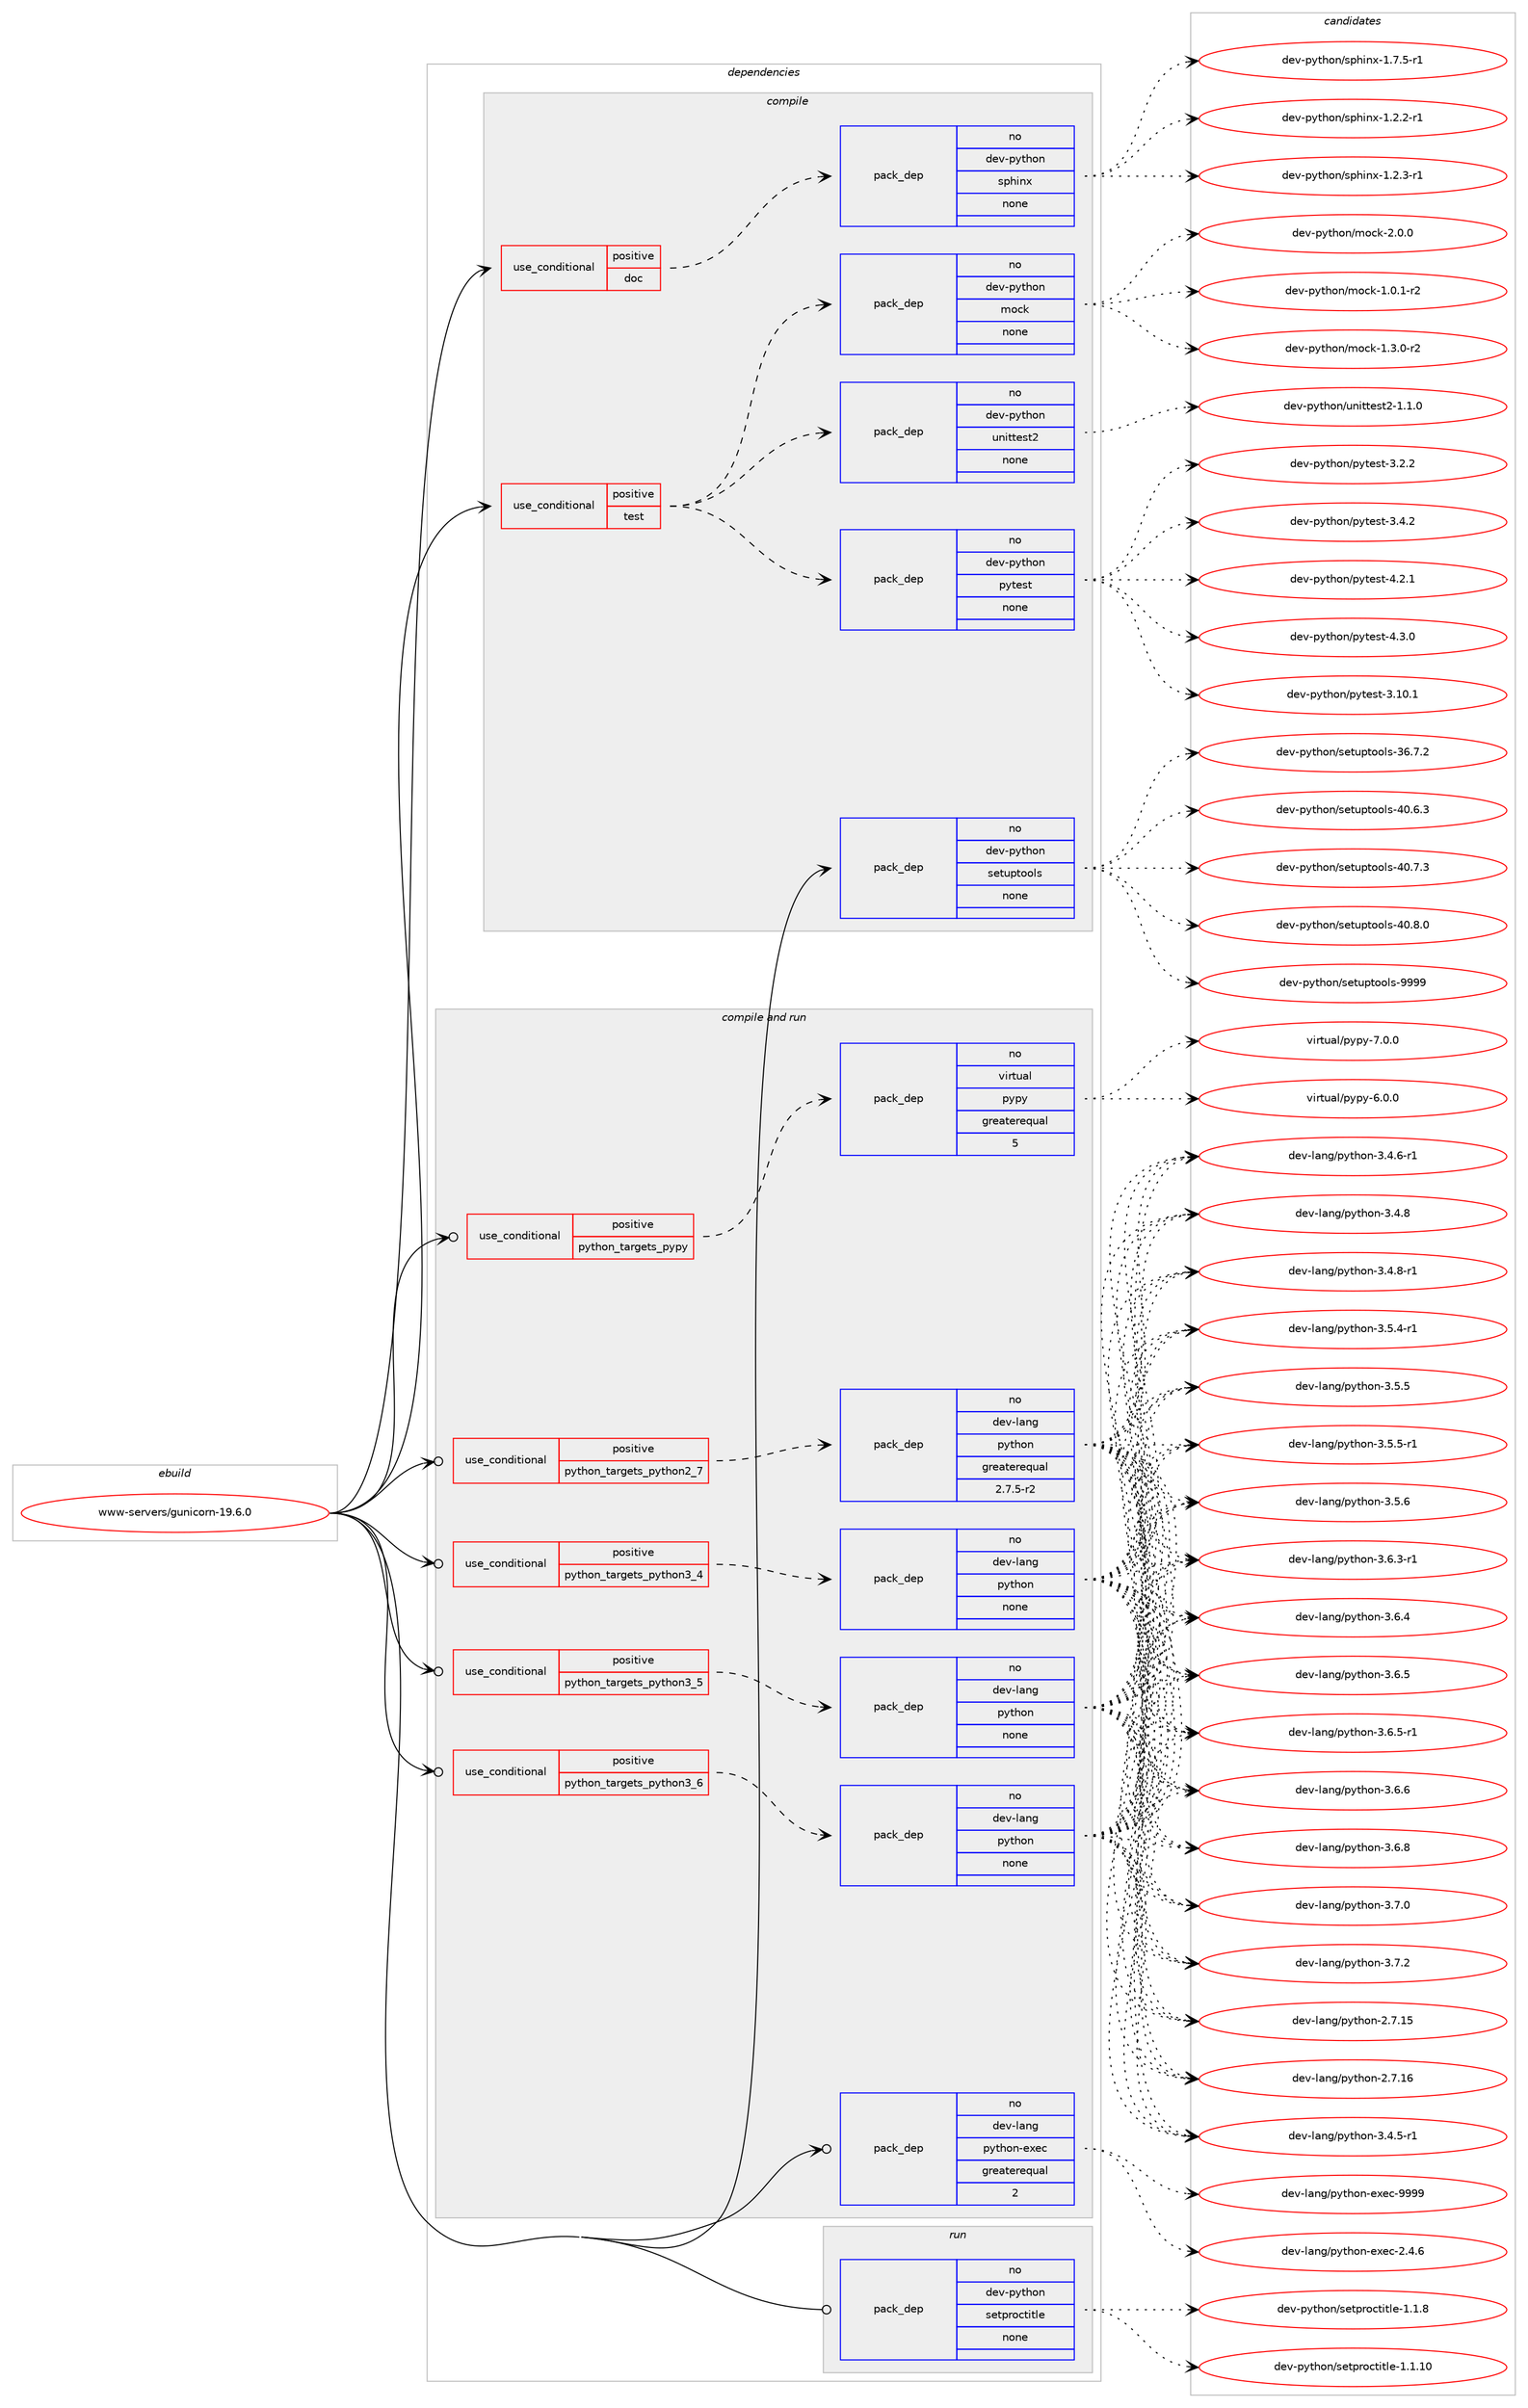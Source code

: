 digraph prolog {

# *************
# Graph options
# *************

newrank=true;
concentrate=true;
compound=true;
graph [rankdir=LR,fontname=Helvetica,fontsize=10,ranksep=1.5];#, ranksep=2.5, nodesep=0.2];
edge  [arrowhead=vee];
node  [fontname=Helvetica,fontsize=10];

# **********
# The ebuild
# **********

subgraph cluster_leftcol {
color=gray;
rank=same;
label=<<i>ebuild</i>>;
id [label="www-servers/gunicorn-19.6.0", color=red, width=4, href="../www-servers/gunicorn-19.6.0.svg"];
}

# ****************
# The dependencies
# ****************

subgraph cluster_midcol {
color=gray;
label=<<i>dependencies</i>>;
subgraph cluster_compile {
fillcolor="#eeeeee";
style=filled;
label=<<i>compile</i>>;
subgraph cond464509 {
dependency1751226 [label=<<TABLE BORDER="0" CELLBORDER="1" CELLSPACING="0" CELLPADDING="4"><TR><TD ROWSPAN="3" CELLPADDING="10">use_conditional</TD></TR><TR><TD>positive</TD></TR><TR><TD>doc</TD></TR></TABLE>>, shape=none, color=red];
subgraph pack1257428 {
dependency1751227 [label=<<TABLE BORDER="0" CELLBORDER="1" CELLSPACING="0" CELLPADDING="4" WIDTH="220"><TR><TD ROWSPAN="6" CELLPADDING="30">pack_dep</TD></TR><TR><TD WIDTH="110">no</TD></TR><TR><TD>dev-python</TD></TR><TR><TD>sphinx</TD></TR><TR><TD>none</TD></TR><TR><TD></TD></TR></TABLE>>, shape=none, color=blue];
}
dependency1751226:e -> dependency1751227:w [weight=20,style="dashed",arrowhead="vee"];
}
id:e -> dependency1751226:w [weight=20,style="solid",arrowhead="vee"];
subgraph cond464510 {
dependency1751228 [label=<<TABLE BORDER="0" CELLBORDER="1" CELLSPACING="0" CELLPADDING="4"><TR><TD ROWSPAN="3" CELLPADDING="10">use_conditional</TD></TR><TR><TD>positive</TD></TR><TR><TD>test</TD></TR></TABLE>>, shape=none, color=red];
subgraph pack1257429 {
dependency1751229 [label=<<TABLE BORDER="0" CELLBORDER="1" CELLSPACING="0" CELLPADDING="4" WIDTH="220"><TR><TD ROWSPAN="6" CELLPADDING="30">pack_dep</TD></TR><TR><TD WIDTH="110">no</TD></TR><TR><TD>dev-python</TD></TR><TR><TD>mock</TD></TR><TR><TD>none</TD></TR><TR><TD></TD></TR></TABLE>>, shape=none, color=blue];
}
dependency1751228:e -> dependency1751229:w [weight=20,style="dashed",arrowhead="vee"];
subgraph pack1257430 {
dependency1751230 [label=<<TABLE BORDER="0" CELLBORDER="1" CELLSPACING="0" CELLPADDING="4" WIDTH="220"><TR><TD ROWSPAN="6" CELLPADDING="30">pack_dep</TD></TR><TR><TD WIDTH="110">no</TD></TR><TR><TD>dev-python</TD></TR><TR><TD>pytest</TD></TR><TR><TD>none</TD></TR><TR><TD></TD></TR></TABLE>>, shape=none, color=blue];
}
dependency1751228:e -> dependency1751230:w [weight=20,style="dashed",arrowhead="vee"];
subgraph pack1257431 {
dependency1751231 [label=<<TABLE BORDER="0" CELLBORDER="1" CELLSPACING="0" CELLPADDING="4" WIDTH="220"><TR><TD ROWSPAN="6" CELLPADDING="30">pack_dep</TD></TR><TR><TD WIDTH="110">no</TD></TR><TR><TD>dev-python</TD></TR><TR><TD>unittest2</TD></TR><TR><TD>none</TD></TR><TR><TD></TD></TR></TABLE>>, shape=none, color=blue];
}
dependency1751228:e -> dependency1751231:w [weight=20,style="dashed",arrowhead="vee"];
}
id:e -> dependency1751228:w [weight=20,style="solid",arrowhead="vee"];
subgraph pack1257432 {
dependency1751232 [label=<<TABLE BORDER="0" CELLBORDER="1" CELLSPACING="0" CELLPADDING="4" WIDTH="220"><TR><TD ROWSPAN="6" CELLPADDING="30">pack_dep</TD></TR><TR><TD WIDTH="110">no</TD></TR><TR><TD>dev-python</TD></TR><TR><TD>setuptools</TD></TR><TR><TD>none</TD></TR><TR><TD></TD></TR></TABLE>>, shape=none, color=blue];
}
id:e -> dependency1751232:w [weight=20,style="solid",arrowhead="vee"];
}
subgraph cluster_compileandrun {
fillcolor="#eeeeee";
style=filled;
label=<<i>compile and run</i>>;
subgraph cond464511 {
dependency1751233 [label=<<TABLE BORDER="0" CELLBORDER="1" CELLSPACING="0" CELLPADDING="4"><TR><TD ROWSPAN="3" CELLPADDING="10">use_conditional</TD></TR><TR><TD>positive</TD></TR><TR><TD>python_targets_pypy</TD></TR></TABLE>>, shape=none, color=red];
subgraph pack1257433 {
dependency1751234 [label=<<TABLE BORDER="0" CELLBORDER="1" CELLSPACING="0" CELLPADDING="4" WIDTH="220"><TR><TD ROWSPAN="6" CELLPADDING="30">pack_dep</TD></TR><TR><TD WIDTH="110">no</TD></TR><TR><TD>virtual</TD></TR><TR><TD>pypy</TD></TR><TR><TD>greaterequal</TD></TR><TR><TD>5</TD></TR></TABLE>>, shape=none, color=blue];
}
dependency1751233:e -> dependency1751234:w [weight=20,style="dashed",arrowhead="vee"];
}
id:e -> dependency1751233:w [weight=20,style="solid",arrowhead="odotvee"];
subgraph cond464512 {
dependency1751235 [label=<<TABLE BORDER="0" CELLBORDER="1" CELLSPACING="0" CELLPADDING="4"><TR><TD ROWSPAN="3" CELLPADDING="10">use_conditional</TD></TR><TR><TD>positive</TD></TR><TR><TD>python_targets_python2_7</TD></TR></TABLE>>, shape=none, color=red];
subgraph pack1257434 {
dependency1751236 [label=<<TABLE BORDER="0" CELLBORDER="1" CELLSPACING="0" CELLPADDING="4" WIDTH="220"><TR><TD ROWSPAN="6" CELLPADDING="30">pack_dep</TD></TR><TR><TD WIDTH="110">no</TD></TR><TR><TD>dev-lang</TD></TR><TR><TD>python</TD></TR><TR><TD>greaterequal</TD></TR><TR><TD>2.7.5-r2</TD></TR></TABLE>>, shape=none, color=blue];
}
dependency1751235:e -> dependency1751236:w [weight=20,style="dashed",arrowhead="vee"];
}
id:e -> dependency1751235:w [weight=20,style="solid",arrowhead="odotvee"];
subgraph cond464513 {
dependency1751237 [label=<<TABLE BORDER="0" CELLBORDER="1" CELLSPACING="0" CELLPADDING="4"><TR><TD ROWSPAN="3" CELLPADDING="10">use_conditional</TD></TR><TR><TD>positive</TD></TR><TR><TD>python_targets_python3_4</TD></TR></TABLE>>, shape=none, color=red];
subgraph pack1257435 {
dependency1751238 [label=<<TABLE BORDER="0" CELLBORDER="1" CELLSPACING="0" CELLPADDING="4" WIDTH="220"><TR><TD ROWSPAN="6" CELLPADDING="30">pack_dep</TD></TR><TR><TD WIDTH="110">no</TD></TR><TR><TD>dev-lang</TD></TR><TR><TD>python</TD></TR><TR><TD>none</TD></TR><TR><TD></TD></TR></TABLE>>, shape=none, color=blue];
}
dependency1751237:e -> dependency1751238:w [weight=20,style="dashed",arrowhead="vee"];
}
id:e -> dependency1751237:w [weight=20,style="solid",arrowhead="odotvee"];
subgraph cond464514 {
dependency1751239 [label=<<TABLE BORDER="0" CELLBORDER="1" CELLSPACING="0" CELLPADDING="4"><TR><TD ROWSPAN="3" CELLPADDING="10">use_conditional</TD></TR><TR><TD>positive</TD></TR><TR><TD>python_targets_python3_5</TD></TR></TABLE>>, shape=none, color=red];
subgraph pack1257436 {
dependency1751240 [label=<<TABLE BORDER="0" CELLBORDER="1" CELLSPACING="0" CELLPADDING="4" WIDTH="220"><TR><TD ROWSPAN="6" CELLPADDING="30">pack_dep</TD></TR><TR><TD WIDTH="110">no</TD></TR><TR><TD>dev-lang</TD></TR><TR><TD>python</TD></TR><TR><TD>none</TD></TR><TR><TD></TD></TR></TABLE>>, shape=none, color=blue];
}
dependency1751239:e -> dependency1751240:w [weight=20,style="dashed",arrowhead="vee"];
}
id:e -> dependency1751239:w [weight=20,style="solid",arrowhead="odotvee"];
subgraph cond464515 {
dependency1751241 [label=<<TABLE BORDER="0" CELLBORDER="1" CELLSPACING="0" CELLPADDING="4"><TR><TD ROWSPAN="3" CELLPADDING="10">use_conditional</TD></TR><TR><TD>positive</TD></TR><TR><TD>python_targets_python3_6</TD></TR></TABLE>>, shape=none, color=red];
subgraph pack1257437 {
dependency1751242 [label=<<TABLE BORDER="0" CELLBORDER="1" CELLSPACING="0" CELLPADDING="4" WIDTH="220"><TR><TD ROWSPAN="6" CELLPADDING="30">pack_dep</TD></TR><TR><TD WIDTH="110">no</TD></TR><TR><TD>dev-lang</TD></TR><TR><TD>python</TD></TR><TR><TD>none</TD></TR><TR><TD></TD></TR></TABLE>>, shape=none, color=blue];
}
dependency1751241:e -> dependency1751242:w [weight=20,style="dashed",arrowhead="vee"];
}
id:e -> dependency1751241:w [weight=20,style="solid",arrowhead="odotvee"];
subgraph pack1257438 {
dependency1751243 [label=<<TABLE BORDER="0" CELLBORDER="1" CELLSPACING="0" CELLPADDING="4" WIDTH="220"><TR><TD ROWSPAN="6" CELLPADDING="30">pack_dep</TD></TR><TR><TD WIDTH="110">no</TD></TR><TR><TD>dev-lang</TD></TR><TR><TD>python-exec</TD></TR><TR><TD>greaterequal</TD></TR><TR><TD>2</TD></TR></TABLE>>, shape=none, color=blue];
}
id:e -> dependency1751243:w [weight=20,style="solid",arrowhead="odotvee"];
}
subgraph cluster_run {
fillcolor="#eeeeee";
style=filled;
label=<<i>run</i>>;
subgraph pack1257439 {
dependency1751244 [label=<<TABLE BORDER="0" CELLBORDER="1" CELLSPACING="0" CELLPADDING="4" WIDTH="220"><TR><TD ROWSPAN="6" CELLPADDING="30">pack_dep</TD></TR><TR><TD WIDTH="110">no</TD></TR><TR><TD>dev-python</TD></TR><TR><TD>setproctitle</TD></TR><TR><TD>none</TD></TR><TR><TD></TD></TR></TABLE>>, shape=none, color=blue];
}
id:e -> dependency1751244:w [weight=20,style="solid",arrowhead="odot"];
}
}

# **************
# The candidates
# **************

subgraph cluster_choices {
rank=same;
color=gray;
label=<<i>candidates</i>>;

subgraph choice1257428 {
color=black;
nodesep=1;
choice10010111845112121116104111110471151121041051101204549465046504511449 [label="dev-python/sphinx-1.2.2-r1", color=red, width=4,href="../dev-python/sphinx-1.2.2-r1.svg"];
choice10010111845112121116104111110471151121041051101204549465046514511449 [label="dev-python/sphinx-1.2.3-r1", color=red, width=4,href="../dev-python/sphinx-1.2.3-r1.svg"];
choice10010111845112121116104111110471151121041051101204549465546534511449 [label="dev-python/sphinx-1.7.5-r1", color=red, width=4,href="../dev-python/sphinx-1.7.5-r1.svg"];
dependency1751227:e -> choice10010111845112121116104111110471151121041051101204549465046504511449:w [style=dotted,weight="100"];
dependency1751227:e -> choice10010111845112121116104111110471151121041051101204549465046514511449:w [style=dotted,weight="100"];
dependency1751227:e -> choice10010111845112121116104111110471151121041051101204549465546534511449:w [style=dotted,weight="100"];
}
subgraph choice1257429 {
color=black;
nodesep=1;
choice1001011184511212111610411111047109111991074549464846494511450 [label="dev-python/mock-1.0.1-r2", color=red, width=4,href="../dev-python/mock-1.0.1-r2.svg"];
choice1001011184511212111610411111047109111991074549465146484511450 [label="dev-python/mock-1.3.0-r2", color=red, width=4,href="../dev-python/mock-1.3.0-r2.svg"];
choice100101118451121211161041111104710911199107455046484648 [label="dev-python/mock-2.0.0", color=red, width=4,href="../dev-python/mock-2.0.0.svg"];
dependency1751229:e -> choice1001011184511212111610411111047109111991074549464846494511450:w [style=dotted,weight="100"];
dependency1751229:e -> choice1001011184511212111610411111047109111991074549465146484511450:w [style=dotted,weight="100"];
dependency1751229:e -> choice100101118451121211161041111104710911199107455046484648:w [style=dotted,weight="100"];
}
subgraph choice1257430 {
color=black;
nodesep=1;
choice100101118451121211161041111104711212111610111511645514649484649 [label="dev-python/pytest-3.10.1", color=red, width=4,href="../dev-python/pytest-3.10.1.svg"];
choice1001011184511212111610411111047112121116101115116455146504650 [label="dev-python/pytest-3.2.2", color=red, width=4,href="../dev-python/pytest-3.2.2.svg"];
choice1001011184511212111610411111047112121116101115116455146524650 [label="dev-python/pytest-3.4.2", color=red, width=4,href="../dev-python/pytest-3.4.2.svg"];
choice1001011184511212111610411111047112121116101115116455246504649 [label="dev-python/pytest-4.2.1", color=red, width=4,href="../dev-python/pytest-4.2.1.svg"];
choice1001011184511212111610411111047112121116101115116455246514648 [label="dev-python/pytest-4.3.0", color=red, width=4,href="../dev-python/pytest-4.3.0.svg"];
dependency1751230:e -> choice100101118451121211161041111104711212111610111511645514649484649:w [style=dotted,weight="100"];
dependency1751230:e -> choice1001011184511212111610411111047112121116101115116455146504650:w [style=dotted,weight="100"];
dependency1751230:e -> choice1001011184511212111610411111047112121116101115116455146524650:w [style=dotted,weight="100"];
dependency1751230:e -> choice1001011184511212111610411111047112121116101115116455246504649:w [style=dotted,weight="100"];
dependency1751230:e -> choice1001011184511212111610411111047112121116101115116455246514648:w [style=dotted,weight="100"];
}
subgraph choice1257431 {
color=black;
nodesep=1;
choice100101118451121211161041111104711711010511611610111511650454946494648 [label="dev-python/unittest2-1.1.0", color=red, width=4,href="../dev-python/unittest2-1.1.0.svg"];
dependency1751231:e -> choice100101118451121211161041111104711711010511611610111511650454946494648:w [style=dotted,weight="100"];
}
subgraph choice1257432 {
color=black;
nodesep=1;
choice100101118451121211161041111104711510111611711211611111110811545515446554650 [label="dev-python/setuptools-36.7.2", color=red, width=4,href="../dev-python/setuptools-36.7.2.svg"];
choice100101118451121211161041111104711510111611711211611111110811545524846544651 [label="dev-python/setuptools-40.6.3", color=red, width=4,href="../dev-python/setuptools-40.6.3.svg"];
choice100101118451121211161041111104711510111611711211611111110811545524846554651 [label="dev-python/setuptools-40.7.3", color=red, width=4,href="../dev-python/setuptools-40.7.3.svg"];
choice100101118451121211161041111104711510111611711211611111110811545524846564648 [label="dev-python/setuptools-40.8.0", color=red, width=4,href="../dev-python/setuptools-40.8.0.svg"];
choice10010111845112121116104111110471151011161171121161111111081154557575757 [label="dev-python/setuptools-9999", color=red, width=4,href="../dev-python/setuptools-9999.svg"];
dependency1751232:e -> choice100101118451121211161041111104711510111611711211611111110811545515446554650:w [style=dotted,weight="100"];
dependency1751232:e -> choice100101118451121211161041111104711510111611711211611111110811545524846544651:w [style=dotted,weight="100"];
dependency1751232:e -> choice100101118451121211161041111104711510111611711211611111110811545524846554651:w [style=dotted,weight="100"];
dependency1751232:e -> choice100101118451121211161041111104711510111611711211611111110811545524846564648:w [style=dotted,weight="100"];
dependency1751232:e -> choice10010111845112121116104111110471151011161171121161111111081154557575757:w [style=dotted,weight="100"];
}
subgraph choice1257433 {
color=black;
nodesep=1;
choice1181051141161179710847112121112121455446484648 [label="virtual/pypy-6.0.0", color=red, width=4,href="../virtual/pypy-6.0.0.svg"];
choice1181051141161179710847112121112121455546484648 [label="virtual/pypy-7.0.0", color=red, width=4,href="../virtual/pypy-7.0.0.svg"];
dependency1751234:e -> choice1181051141161179710847112121112121455446484648:w [style=dotted,weight="100"];
dependency1751234:e -> choice1181051141161179710847112121112121455546484648:w [style=dotted,weight="100"];
}
subgraph choice1257434 {
color=black;
nodesep=1;
choice10010111845108971101034711212111610411111045504655464953 [label="dev-lang/python-2.7.15", color=red, width=4,href="../dev-lang/python-2.7.15.svg"];
choice10010111845108971101034711212111610411111045504655464954 [label="dev-lang/python-2.7.16", color=red, width=4,href="../dev-lang/python-2.7.16.svg"];
choice1001011184510897110103471121211161041111104551465246534511449 [label="dev-lang/python-3.4.5-r1", color=red, width=4,href="../dev-lang/python-3.4.5-r1.svg"];
choice1001011184510897110103471121211161041111104551465246544511449 [label="dev-lang/python-3.4.6-r1", color=red, width=4,href="../dev-lang/python-3.4.6-r1.svg"];
choice100101118451089711010347112121116104111110455146524656 [label="dev-lang/python-3.4.8", color=red, width=4,href="../dev-lang/python-3.4.8.svg"];
choice1001011184510897110103471121211161041111104551465246564511449 [label="dev-lang/python-3.4.8-r1", color=red, width=4,href="../dev-lang/python-3.4.8-r1.svg"];
choice1001011184510897110103471121211161041111104551465346524511449 [label="dev-lang/python-3.5.4-r1", color=red, width=4,href="../dev-lang/python-3.5.4-r1.svg"];
choice100101118451089711010347112121116104111110455146534653 [label="dev-lang/python-3.5.5", color=red, width=4,href="../dev-lang/python-3.5.5.svg"];
choice1001011184510897110103471121211161041111104551465346534511449 [label="dev-lang/python-3.5.5-r1", color=red, width=4,href="../dev-lang/python-3.5.5-r1.svg"];
choice100101118451089711010347112121116104111110455146534654 [label="dev-lang/python-3.5.6", color=red, width=4,href="../dev-lang/python-3.5.6.svg"];
choice1001011184510897110103471121211161041111104551465446514511449 [label="dev-lang/python-3.6.3-r1", color=red, width=4,href="../dev-lang/python-3.6.3-r1.svg"];
choice100101118451089711010347112121116104111110455146544652 [label="dev-lang/python-3.6.4", color=red, width=4,href="../dev-lang/python-3.6.4.svg"];
choice100101118451089711010347112121116104111110455146544653 [label="dev-lang/python-3.6.5", color=red, width=4,href="../dev-lang/python-3.6.5.svg"];
choice1001011184510897110103471121211161041111104551465446534511449 [label="dev-lang/python-3.6.5-r1", color=red, width=4,href="../dev-lang/python-3.6.5-r1.svg"];
choice100101118451089711010347112121116104111110455146544654 [label="dev-lang/python-3.6.6", color=red, width=4,href="../dev-lang/python-3.6.6.svg"];
choice100101118451089711010347112121116104111110455146544656 [label="dev-lang/python-3.6.8", color=red, width=4,href="../dev-lang/python-3.6.8.svg"];
choice100101118451089711010347112121116104111110455146554648 [label="dev-lang/python-3.7.0", color=red, width=4,href="../dev-lang/python-3.7.0.svg"];
choice100101118451089711010347112121116104111110455146554650 [label="dev-lang/python-3.7.2", color=red, width=4,href="../dev-lang/python-3.7.2.svg"];
dependency1751236:e -> choice10010111845108971101034711212111610411111045504655464953:w [style=dotted,weight="100"];
dependency1751236:e -> choice10010111845108971101034711212111610411111045504655464954:w [style=dotted,weight="100"];
dependency1751236:e -> choice1001011184510897110103471121211161041111104551465246534511449:w [style=dotted,weight="100"];
dependency1751236:e -> choice1001011184510897110103471121211161041111104551465246544511449:w [style=dotted,weight="100"];
dependency1751236:e -> choice100101118451089711010347112121116104111110455146524656:w [style=dotted,weight="100"];
dependency1751236:e -> choice1001011184510897110103471121211161041111104551465246564511449:w [style=dotted,weight="100"];
dependency1751236:e -> choice1001011184510897110103471121211161041111104551465346524511449:w [style=dotted,weight="100"];
dependency1751236:e -> choice100101118451089711010347112121116104111110455146534653:w [style=dotted,weight="100"];
dependency1751236:e -> choice1001011184510897110103471121211161041111104551465346534511449:w [style=dotted,weight="100"];
dependency1751236:e -> choice100101118451089711010347112121116104111110455146534654:w [style=dotted,weight="100"];
dependency1751236:e -> choice1001011184510897110103471121211161041111104551465446514511449:w [style=dotted,weight="100"];
dependency1751236:e -> choice100101118451089711010347112121116104111110455146544652:w [style=dotted,weight="100"];
dependency1751236:e -> choice100101118451089711010347112121116104111110455146544653:w [style=dotted,weight="100"];
dependency1751236:e -> choice1001011184510897110103471121211161041111104551465446534511449:w [style=dotted,weight="100"];
dependency1751236:e -> choice100101118451089711010347112121116104111110455146544654:w [style=dotted,weight="100"];
dependency1751236:e -> choice100101118451089711010347112121116104111110455146544656:w [style=dotted,weight="100"];
dependency1751236:e -> choice100101118451089711010347112121116104111110455146554648:w [style=dotted,weight="100"];
dependency1751236:e -> choice100101118451089711010347112121116104111110455146554650:w [style=dotted,weight="100"];
}
subgraph choice1257435 {
color=black;
nodesep=1;
choice10010111845108971101034711212111610411111045504655464953 [label="dev-lang/python-2.7.15", color=red, width=4,href="../dev-lang/python-2.7.15.svg"];
choice10010111845108971101034711212111610411111045504655464954 [label="dev-lang/python-2.7.16", color=red, width=4,href="../dev-lang/python-2.7.16.svg"];
choice1001011184510897110103471121211161041111104551465246534511449 [label="dev-lang/python-3.4.5-r1", color=red, width=4,href="../dev-lang/python-3.4.5-r1.svg"];
choice1001011184510897110103471121211161041111104551465246544511449 [label="dev-lang/python-3.4.6-r1", color=red, width=4,href="../dev-lang/python-3.4.6-r1.svg"];
choice100101118451089711010347112121116104111110455146524656 [label="dev-lang/python-3.4.8", color=red, width=4,href="../dev-lang/python-3.4.8.svg"];
choice1001011184510897110103471121211161041111104551465246564511449 [label="dev-lang/python-3.4.8-r1", color=red, width=4,href="../dev-lang/python-3.4.8-r1.svg"];
choice1001011184510897110103471121211161041111104551465346524511449 [label="dev-lang/python-3.5.4-r1", color=red, width=4,href="../dev-lang/python-3.5.4-r1.svg"];
choice100101118451089711010347112121116104111110455146534653 [label="dev-lang/python-3.5.5", color=red, width=4,href="../dev-lang/python-3.5.5.svg"];
choice1001011184510897110103471121211161041111104551465346534511449 [label="dev-lang/python-3.5.5-r1", color=red, width=4,href="../dev-lang/python-3.5.5-r1.svg"];
choice100101118451089711010347112121116104111110455146534654 [label="dev-lang/python-3.5.6", color=red, width=4,href="../dev-lang/python-3.5.6.svg"];
choice1001011184510897110103471121211161041111104551465446514511449 [label="dev-lang/python-3.6.3-r1", color=red, width=4,href="../dev-lang/python-3.6.3-r1.svg"];
choice100101118451089711010347112121116104111110455146544652 [label="dev-lang/python-3.6.4", color=red, width=4,href="../dev-lang/python-3.6.4.svg"];
choice100101118451089711010347112121116104111110455146544653 [label="dev-lang/python-3.6.5", color=red, width=4,href="../dev-lang/python-3.6.5.svg"];
choice1001011184510897110103471121211161041111104551465446534511449 [label="dev-lang/python-3.6.5-r1", color=red, width=4,href="../dev-lang/python-3.6.5-r1.svg"];
choice100101118451089711010347112121116104111110455146544654 [label="dev-lang/python-3.6.6", color=red, width=4,href="../dev-lang/python-3.6.6.svg"];
choice100101118451089711010347112121116104111110455146544656 [label="dev-lang/python-3.6.8", color=red, width=4,href="../dev-lang/python-3.6.8.svg"];
choice100101118451089711010347112121116104111110455146554648 [label="dev-lang/python-3.7.0", color=red, width=4,href="../dev-lang/python-3.7.0.svg"];
choice100101118451089711010347112121116104111110455146554650 [label="dev-lang/python-3.7.2", color=red, width=4,href="../dev-lang/python-3.7.2.svg"];
dependency1751238:e -> choice10010111845108971101034711212111610411111045504655464953:w [style=dotted,weight="100"];
dependency1751238:e -> choice10010111845108971101034711212111610411111045504655464954:w [style=dotted,weight="100"];
dependency1751238:e -> choice1001011184510897110103471121211161041111104551465246534511449:w [style=dotted,weight="100"];
dependency1751238:e -> choice1001011184510897110103471121211161041111104551465246544511449:w [style=dotted,weight="100"];
dependency1751238:e -> choice100101118451089711010347112121116104111110455146524656:w [style=dotted,weight="100"];
dependency1751238:e -> choice1001011184510897110103471121211161041111104551465246564511449:w [style=dotted,weight="100"];
dependency1751238:e -> choice1001011184510897110103471121211161041111104551465346524511449:w [style=dotted,weight="100"];
dependency1751238:e -> choice100101118451089711010347112121116104111110455146534653:w [style=dotted,weight="100"];
dependency1751238:e -> choice1001011184510897110103471121211161041111104551465346534511449:w [style=dotted,weight="100"];
dependency1751238:e -> choice100101118451089711010347112121116104111110455146534654:w [style=dotted,weight="100"];
dependency1751238:e -> choice1001011184510897110103471121211161041111104551465446514511449:w [style=dotted,weight="100"];
dependency1751238:e -> choice100101118451089711010347112121116104111110455146544652:w [style=dotted,weight="100"];
dependency1751238:e -> choice100101118451089711010347112121116104111110455146544653:w [style=dotted,weight="100"];
dependency1751238:e -> choice1001011184510897110103471121211161041111104551465446534511449:w [style=dotted,weight="100"];
dependency1751238:e -> choice100101118451089711010347112121116104111110455146544654:w [style=dotted,weight="100"];
dependency1751238:e -> choice100101118451089711010347112121116104111110455146544656:w [style=dotted,weight="100"];
dependency1751238:e -> choice100101118451089711010347112121116104111110455146554648:w [style=dotted,weight="100"];
dependency1751238:e -> choice100101118451089711010347112121116104111110455146554650:w [style=dotted,weight="100"];
}
subgraph choice1257436 {
color=black;
nodesep=1;
choice10010111845108971101034711212111610411111045504655464953 [label="dev-lang/python-2.7.15", color=red, width=4,href="../dev-lang/python-2.7.15.svg"];
choice10010111845108971101034711212111610411111045504655464954 [label="dev-lang/python-2.7.16", color=red, width=4,href="../dev-lang/python-2.7.16.svg"];
choice1001011184510897110103471121211161041111104551465246534511449 [label="dev-lang/python-3.4.5-r1", color=red, width=4,href="../dev-lang/python-3.4.5-r1.svg"];
choice1001011184510897110103471121211161041111104551465246544511449 [label="dev-lang/python-3.4.6-r1", color=red, width=4,href="../dev-lang/python-3.4.6-r1.svg"];
choice100101118451089711010347112121116104111110455146524656 [label="dev-lang/python-3.4.8", color=red, width=4,href="../dev-lang/python-3.4.8.svg"];
choice1001011184510897110103471121211161041111104551465246564511449 [label="dev-lang/python-3.4.8-r1", color=red, width=4,href="../dev-lang/python-3.4.8-r1.svg"];
choice1001011184510897110103471121211161041111104551465346524511449 [label="dev-lang/python-3.5.4-r1", color=red, width=4,href="../dev-lang/python-3.5.4-r1.svg"];
choice100101118451089711010347112121116104111110455146534653 [label="dev-lang/python-3.5.5", color=red, width=4,href="../dev-lang/python-3.5.5.svg"];
choice1001011184510897110103471121211161041111104551465346534511449 [label="dev-lang/python-3.5.5-r1", color=red, width=4,href="../dev-lang/python-3.5.5-r1.svg"];
choice100101118451089711010347112121116104111110455146534654 [label="dev-lang/python-3.5.6", color=red, width=4,href="../dev-lang/python-3.5.6.svg"];
choice1001011184510897110103471121211161041111104551465446514511449 [label="dev-lang/python-3.6.3-r1", color=red, width=4,href="../dev-lang/python-3.6.3-r1.svg"];
choice100101118451089711010347112121116104111110455146544652 [label="dev-lang/python-3.6.4", color=red, width=4,href="../dev-lang/python-3.6.4.svg"];
choice100101118451089711010347112121116104111110455146544653 [label="dev-lang/python-3.6.5", color=red, width=4,href="../dev-lang/python-3.6.5.svg"];
choice1001011184510897110103471121211161041111104551465446534511449 [label="dev-lang/python-3.6.5-r1", color=red, width=4,href="../dev-lang/python-3.6.5-r1.svg"];
choice100101118451089711010347112121116104111110455146544654 [label="dev-lang/python-3.6.6", color=red, width=4,href="../dev-lang/python-3.6.6.svg"];
choice100101118451089711010347112121116104111110455146544656 [label="dev-lang/python-3.6.8", color=red, width=4,href="../dev-lang/python-3.6.8.svg"];
choice100101118451089711010347112121116104111110455146554648 [label="dev-lang/python-3.7.0", color=red, width=4,href="../dev-lang/python-3.7.0.svg"];
choice100101118451089711010347112121116104111110455146554650 [label="dev-lang/python-3.7.2", color=red, width=4,href="../dev-lang/python-3.7.2.svg"];
dependency1751240:e -> choice10010111845108971101034711212111610411111045504655464953:w [style=dotted,weight="100"];
dependency1751240:e -> choice10010111845108971101034711212111610411111045504655464954:w [style=dotted,weight="100"];
dependency1751240:e -> choice1001011184510897110103471121211161041111104551465246534511449:w [style=dotted,weight="100"];
dependency1751240:e -> choice1001011184510897110103471121211161041111104551465246544511449:w [style=dotted,weight="100"];
dependency1751240:e -> choice100101118451089711010347112121116104111110455146524656:w [style=dotted,weight="100"];
dependency1751240:e -> choice1001011184510897110103471121211161041111104551465246564511449:w [style=dotted,weight="100"];
dependency1751240:e -> choice1001011184510897110103471121211161041111104551465346524511449:w [style=dotted,weight="100"];
dependency1751240:e -> choice100101118451089711010347112121116104111110455146534653:w [style=dotted,weight="100"];
dependency1751240:e -> choice1001011184510897110103471121211161041111104551465346534511449:w [style=dotted,weight="100"];
dependency1751240:e -> choice100101118451089711010347112121116104111110455146534654:w [style=dotted,weight="100"];
dependency1751240:e -> choice1001011184510897110103471121211161041111104551465446514511449:w [style=dotted,weight="100"];
dependency1751240:e -> choice100101118451089711010347112121116104111110455146544652:w [style=dotted,weight="100"];
dependency1751240:e -> choice100101118451089711010347112121116104111110455146544653:w [style=dotted,weight="100"];
dependency1751240:e -> choice1001011184510897110103471121211161041111104551465446534511449:w [style=dotted,weight="100"];
dependency1751240:e -> choice100101118451089711010347112121116104111110455146544654:w [style=dotted,weight="100"];
dependency1751240:e -> choice100101118451089711010347112121116104111110455146544656:w [style=dotted,weight="100"];
dependency1751240:e -> choice100101118451089711010347112121116104111110455146554648:w [style=dotted,weight="100"];
dependency1751240:e -> choice100101118451089711010347112121116104111110455146554650:w [style=dotted,weight="100"];
}
subgraph choice1257437 {
color=black;
nodesep=1;
choice10010111845108971101034711212111610411111045504655464953 [label="dev-lang/python-2.7.15", color=red, width=4,href="../dev-lang/python-2.7.15.svg"];
choice10010111845108971101034711212111610411111045504655464954 [label="dev-lang/python-2.7.16", color=red, width=4,href="../dev-lang/python-2.7.16.svg"];
choice1001011184510897110103471121211161041111104551465246534511449 [label="dev-lang/python-3.4.5-r1", color=red, width=4,href="../dev-lang/python-3.4.5-r1.svg"];
choice1001011184510897110103471121211161041111104551465246544511449 [label="dev-lang/python-3.4.6-r1", color=red, width=4,href="../dev-lang/python-3.4.6-r1.svg"];
choice100101118451089711010347112121116104111110455146524656 [label="dev-lang/python-3.4.8", color=red, width=4,href="../dev-lang/python-3.4.8.svg"];
choice1001011184510897110103471121211161041111104551465246564511449 [label="dev-lang/python-3.4.8-r1", color=red, width=4,href="../dev-lang/python-3.4.8-r1.svg"];
choice1001011184510897110103471121211161041111104551465346524511449 [label="dev-lang/python-3.5.4-r1", color=red, width=4,href="../dev-lang/python-3.5.4-r1.svg"];
choice100101118451089711010347112121116104111110455146534653 [label="dev-lang/python-3.5.5", color=red, width=4,href="../dev-lang/python-3.5.5.svg"];
choice1001011184510897110103471121211161041111104551465346534511449 [label="dev-lang/python-3.5.5-r1", color=red, width=4,href="../dev-lang/python-3.5.5-r1.svg"];
choice100101118451089711010347112121116104111110455146534654 [label="dev-lang/python-3.5.6", color=red, width=4,href="../dev-lang/python-3.5.6.svg"];
choice1001011184510897110103471121211161041111104551465446514511449 [label="dev-lang/python-3.6.3-r1", color=red, width=4,href="../dev-lang/python-3.6.3-r1.svg"];
choice100101118451089711010347112121116104111110455146544652 [label="dev-lang/python-3.6.4", color=red, width=4,href="../dev-lang/python-3.6.4.svg"];
choice100101118451089711010347112121116104111110455146544653 [label="dev-lang/python-3.6.5", color=red, width=4,href="../dev-lang/python-3.6.5.svg"];
choice1001011184510897110103471121211161041111104551465446534511449 [label="dev-lang/python-3.6.5-r1", color=red, width=4,href="../dev-lang/python-3.6.5-r1.svg"];
choice100101118451089711010347112121116104111110455146544654 [label="dev-lang/python-3.6.6", color=red, width=4,href="../dev-lang/python-3.6.6.svg"];
choice100101118451089711010347112121116104111110455146544656 [label="dev-lang/python-3.6.8", color=red, width=4,href="../dev-lang/python-3.6.8.svg"];
choice100101118451089711010347112121116104111110455146554648 [label="dev-lang/python-3.7.0", color=red, width=4,href="../dev-lang/python-3.7.0.svg"];
choice100101118451089711010347112121116104111110455146554650 [label="dev-lang/python-3.7.2", color=red, width=4,href="../dev-lang/python-3.7.2.svg"];
dependency1751242:e -> choice10010111845108971101034711212111610411111045504655464953:w [style=dotted,weight="100"];
dependency1751242:e -> choice10010111845108971101034711212111610411111045504655464954:w [style=dotted,weight="100"];
dependency1751242:e -> choice1001011184510897110103471121211161041111104551465246534511449:w [style=dotted,weight="100"];
dependency1751242:e -> choice1001011184510897110103471121211161041111104551465246544511449:w [style=dotted,weight="100"];
dependency1751242:e -> choice100101118451089711010347112121116104111110455146524656:w [style=dotted,weight="100"];
dependency1751242:e -> choice1001011184510897110103471121211161041111104551465246564511449:w [style=dotted,weight="100"];
dependency1751242:e -> choice1001011184510897110103471121211161041111104551465346524511449:w [style=dotted,weight="100"];
dependency1751242:e -> choice100101118451089711010347112121116104111110455146534653:w [style=dotted,weight="100"];
dependency1751242:e -> choice1001011184510897110103471121211161041111104551465346534511449:w [style=dotted,weight="100"];
dependency1751242:e -> choice100101118451089711010347112121116104111110455146534654:w [style=dotted,weight="100"];
dependency1751242:e -> choice1001011184510897110103471121211161041111104551465446514511449:w [style=dotted,weight="100"];
dependency1751242:e -> choice100101118451089711010347112121116104111110455146544652:w [style=dotted,weight="100"];
dependency1751242:e -> choice100101118451089711010347112121116104111110455146544653:w [style=dotted,weight="100"];
dependency1751242:e -> choice1001011184510897110103471121211161041111104551465446534511449:w [style=dotted,weight="100"];
dependency1751242:e -> choice100101118451089711010347112121116104111110455146544654:w [style=dotted,weight="100"];
dependency1751242:e -> choice100101118451089711010347112121116104111110455146544656:w [style=dotted,weight="100"];
dependency1751242:e -> choice100101118451089711010347112121116104111110455146554648:w [style=dotted,weight="100"];
dependency1751242:e -> choice100101118451089711010347112121116104111110455146554650:w [style=dotted,weight="100"];
}
subgraph choice1257438 {
color=black;
nodesep=1;
choice1001011184510897110103471121211161041111104510112010199455046524654 [label="dev-lang/python-exec-2.4.6", color=red, width=4,href="../dev-lang/python-exec-2.4.6.svg"];
choice10010111845108971101034711212111610411111045101120101994557575757 [label="dev-lang/python-exec-9999", color=red, width=4,href="../dev-lang/python-exec-9999.svg"];
dependency1751243:e -> choice1001011184510897110103471121211161041111104510112010199455046524654:w [style=dotted,weight="100"];
dependency1751243:e -> choice10010111845108971101034711212111610411111045101120101994557575757:w [style=dotted,weight="100"];
}
subgraph choice1257439 {
color=black;
nodesep=1;
choice10010111845112121116104111110471151011161121141119911610511610810145494649464948 [label="dev-python/setproctitle-1.1.10", color=red, width=4,href="../dev-python/setproctitle-1.1.10.svg"];
choice100101118451121211161041111104711510111611211411199116105116108101454946494656 [label="dev-python/setproctitle-1.1.8", color=red, width=4,href="../dev-python/setproctitle-1.1.8.svg"];
dependency1751244:e -> choice10010111845112121116104111110471151011161121141119911610511610810145494649464948:w [style=dotted,weight="100"];
dependency1751244:e -> choice100101118451121211161041111104711510111611211411199116105116108101454946494656:w [style=dotted,weight="100"];
}
}

}
